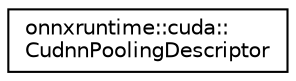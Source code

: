 digraph "Graphical Class Hierarchy"
{
  edge [fontname="Helvetica",fontsize="10",labelfontname="Helvetica",labelfontsize="10"];
  node [fontname="Helvetica",fontsize="10",shape=record];
  rankdir="LR";
  Node0 [label="onnxruntime::cuda::\lCudnnPoolingDescriptor",height=0.2,width=0.4,color="black", fillcolor="white", style="filled",URL="$classonnxruntime_1_1cuda_1_1CudnnPoolingDescriptor.html"];
}
